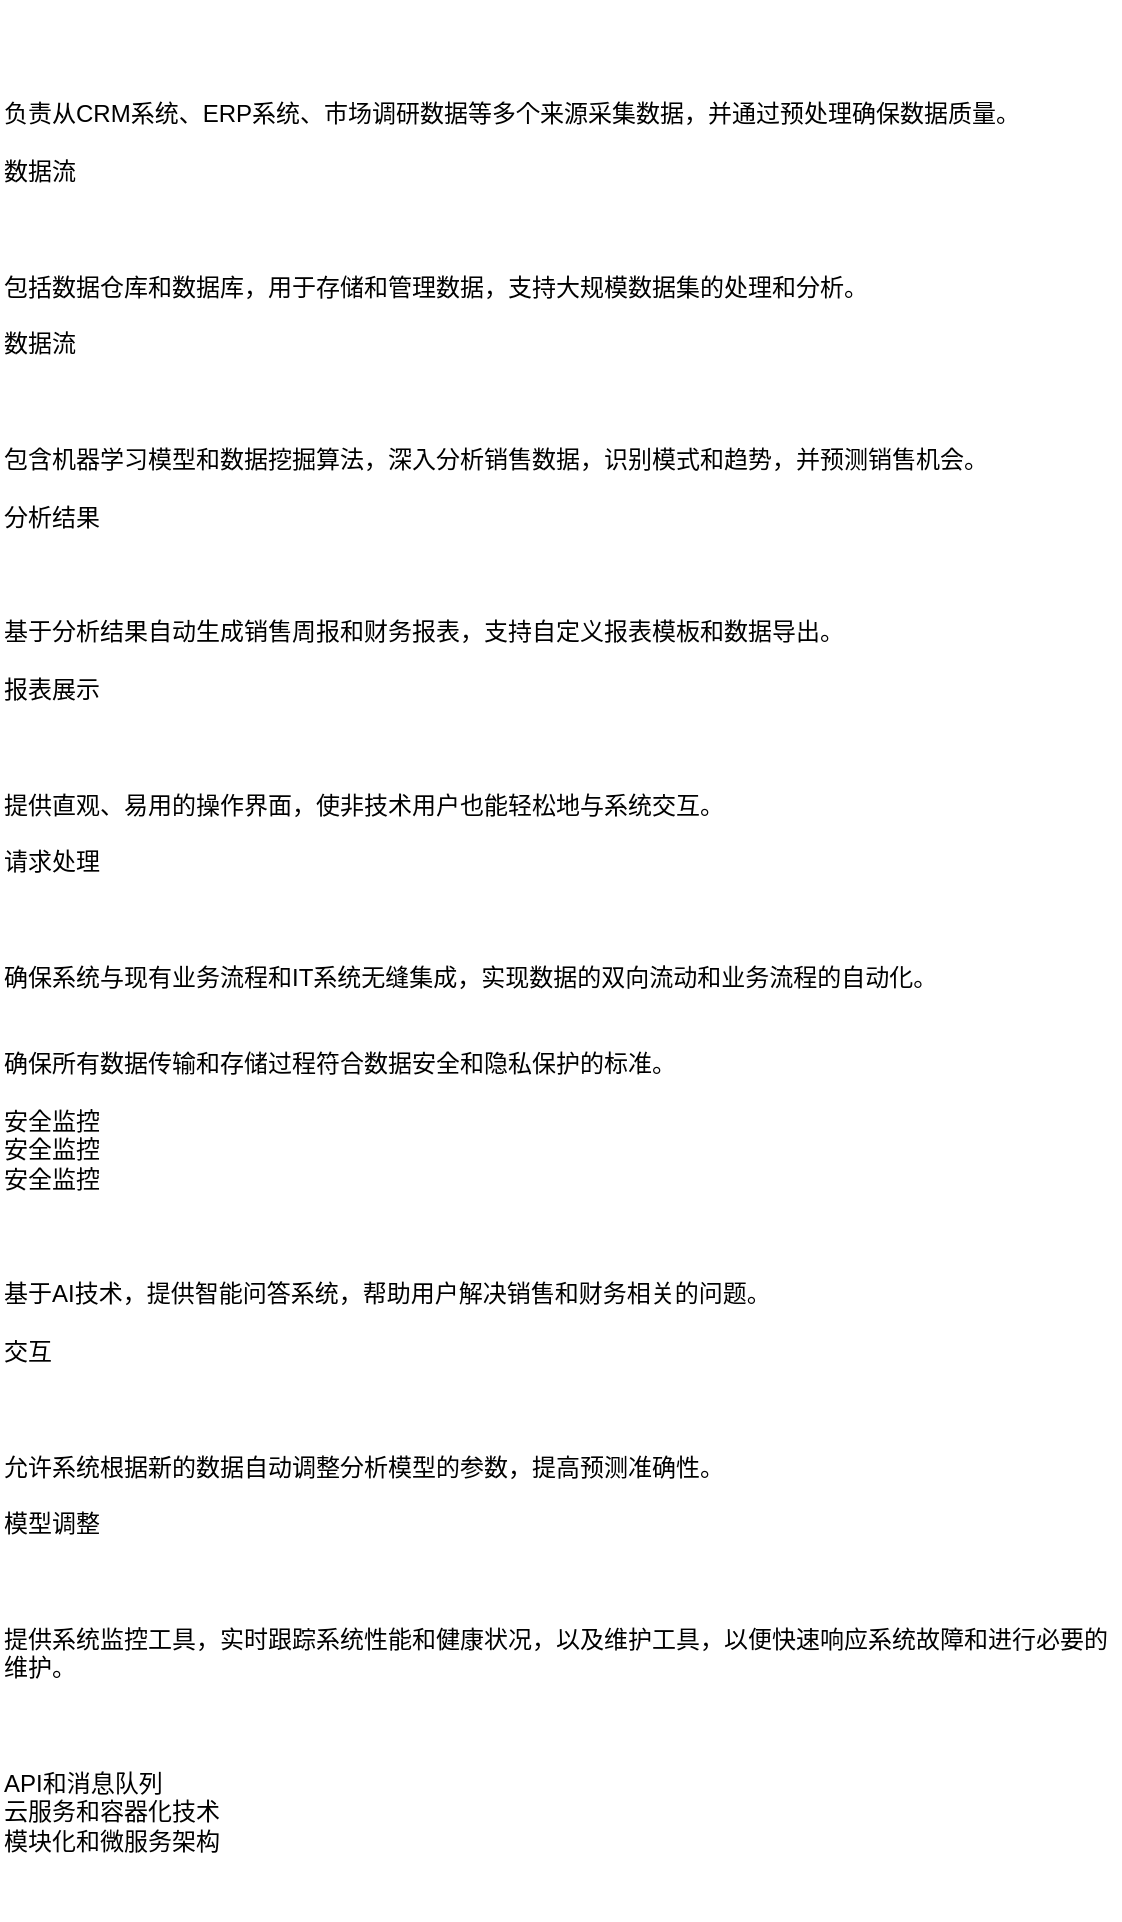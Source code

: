<mxfile version="26.0.2">
  <diagram name="智能财务收款分析与预测系统架构" id="TkcxvtcQ0Ow1929o_RBQ">
    <mxGraphModel dx="2074" dy="1145" grid="1" gridSize="10" guides="1" tooltips="1" connect="1" arrows="1" fold="1" page="1" pageScale="1" pageWidth="827" pageHeight="1169" math="0" shadow="0">
      <root>
        <mxCell id="0" />
        <mxCell id="1" parent="0" />
        <mxCell id="5Sh4rAwLw42q81aXo4Tf-2" value="&#xa;    &#xa;        &#xa;            负责从CRM系统、ERP系统、市场调研数据等多个来源采集数据，并通过预处理确保数据质量。&#xa;            &#xa;                数据流&#xa;            &#xa;        &#xa;        &#xa;            包括数据仓库和数据库，用于存储和管理数据，支持大规模数据集的处理和分析。&#xa;            &#xa;                数据流&#xa;            &#xa;        &#xa;        &#xa;            包含机器学习模型和数据挖掘算法，深入分析销售数据，识别模式和趋势，并预测销售机会。&#xa;            &#xa;                分析结果&#xa;            &#xa;        &#xa;        &#xa;            基于分析结果自动生成销售周报和财务报表，支持自定义报表模板和数据导出。&#xa;            &#xa;                报表展示&#xa;            &#xa;        &#xa;        &#xa;            提供直观、易用的操作界面，使非技术用户也能轻松地与系统交互。&#xa;            &#xa;                请求处理&#xa;            &#xa;        &#xa;        &#xa;            确保系统与现有业务流程和IT系统无缝集成，实现数据的双向流动和业务流程的自动化。&#xa;        &#xa;        &#xa;            确保所有数据传输和存储过程符合数据安全和隐私保护的标准。&#xa;            &#xa;                安全监控&#xa;                安全监控&#xa;                安全监控&#xa;            &#xa;        &#xa;        &#xa;            基于AI技术，提供智能问答系统，帮助用户解决销售和财务相关的问题。&#xa;            &#xa;                交互&#xa;            &#xa;        &#xa;        &#xa;            允许系统根据新的数据自动调整分析模型的参数，提高预测准确性。&#xa;            &#xa;                模型调整&#xa;            &#xa;        &#xa;        &#xa;            提供系统监控工具，实时跟踪系统性能和健康状况，以及维护工具，以便快速响应系统故障和进行必要的维护。&#xa;        &#xa;    &#xa;    &#xa;        API和消息队列&#xa;        云服务和容器化技术&#xa;        模块化和微服务架构&#xa;    &#xa;" style="text;whiteSpace=wrap;html=1;" vertex="1" parent="1">
          <mxGeometry width="560" height="960" as="geometry" />
        </mxCell>
      </root>
    </mxGraphModel>
  </diagram>
</mxfile>
